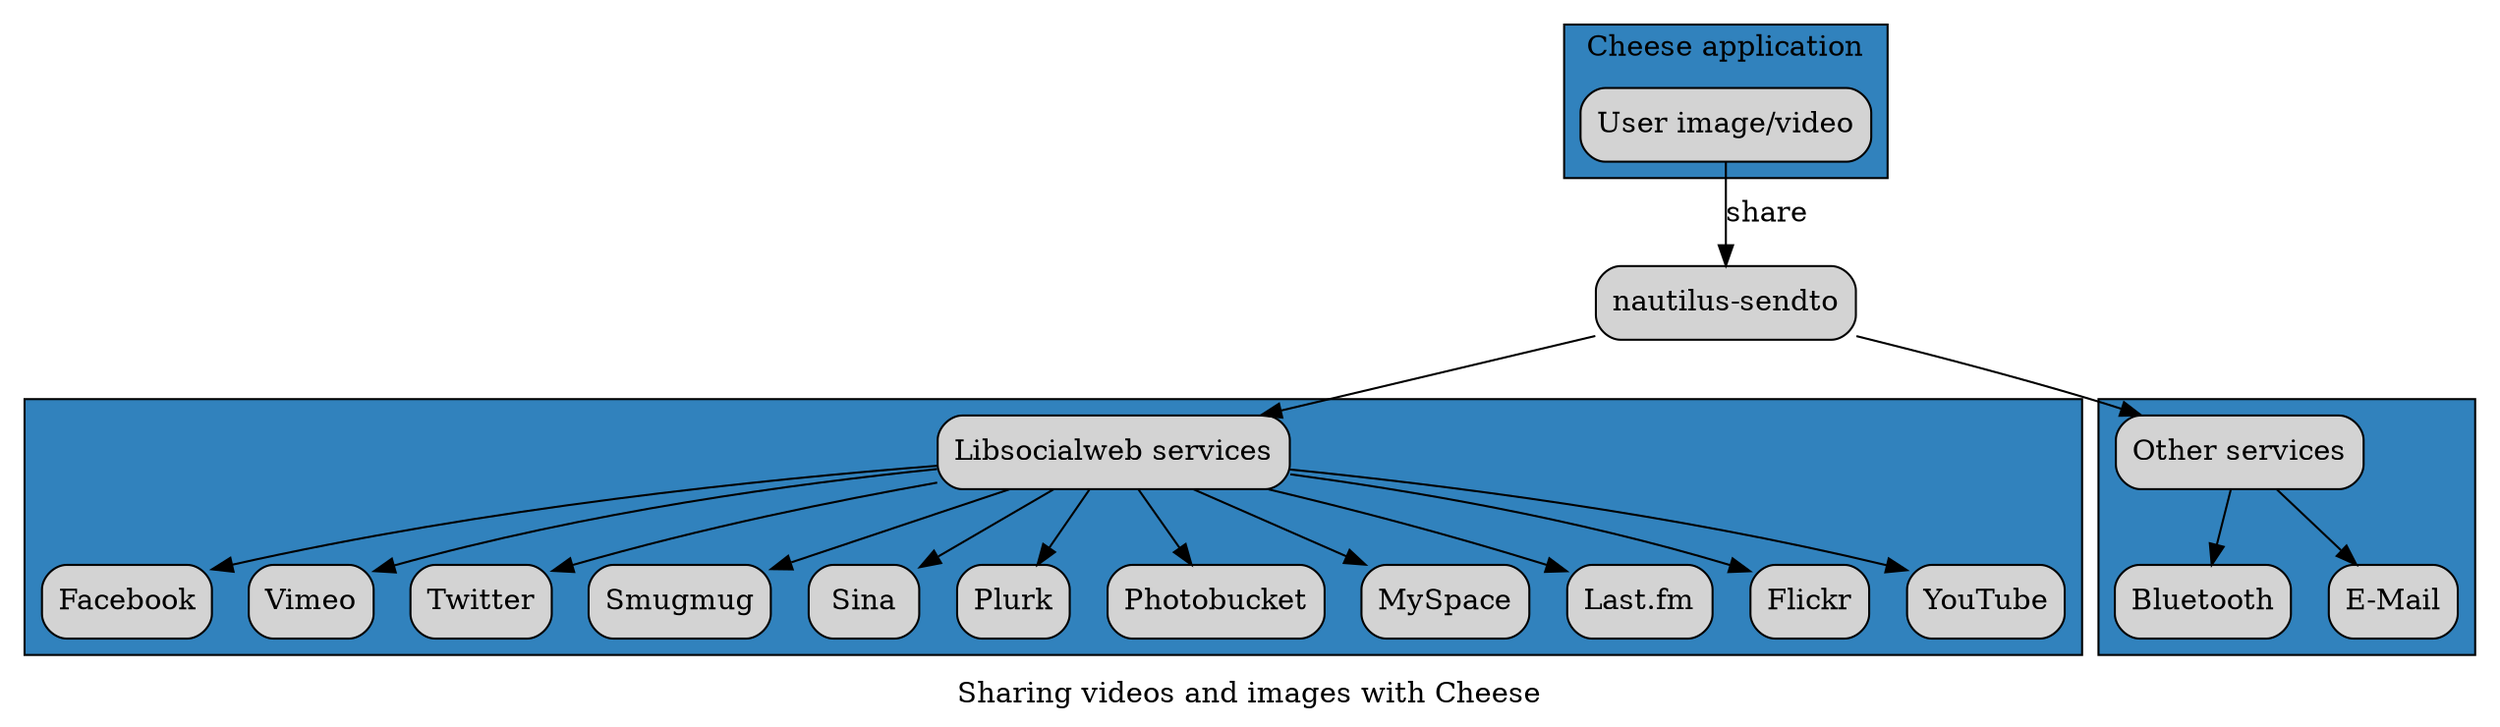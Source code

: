 digraph Cheese_Sharing_Objects
{
  colorscheme="blues5";
  node [shape="box" style="filled,rounded"];

  subgraph cluster_cheese_application
  {
      label="Cheese application";
      style="filled";
      fillcolor="4";

      cheese_object     [label="User image/video"];
  }

  nautilus_sendto [label="nautilus-sendto"];

  subgraph cluster_libsocialweb_services
  {
      label="";
      style="filled";
      fillcolor="4";


      libsocialweb_services    [label="Libsocialweb services"];
      libsocialweb_FB          [label="Facebook"];
      libsocialweb_Vimeo       [label="Vimeo"];
      libsocialweb_Twitter     [label="Twitter"];
      libsocialweb_Smugmug     [label="Smugmug"];
      libsocialweb_Sina        [label="Sina"];
      libsocialweb_Plurk       [label="Plurk"];
      libsocialweb_Photobucket [label="Photobucket"];
      libsocialweb_MySpace     [label="MySpace"];
      libsocialweb_LastFm      [label="Last.fm"];
      libsocialweb_Flickr      [label="Flickr"];
      libsocialweb_YouTube     [label="YouTube"];

      /* Internal connections */
      libsocialweb_services->libsocialweb_FB
      libsocialweb_services->libsocialweb_Vimeo
      libsocialweb_services->libsocialweb_Twitter
      libsocialweb_services->libsocialweb_Smugmug
      libsocialweb_services->libsocialweb_Sina
      libsocialweb_services->libsocialweb_Plurk
      libsocialweb_services->libsocialweb_Photobucket
      libsocialweb_services->libsocialweb_MySpace
      libsocialweb_services->libsocialweb_LastFm
      libsocialweb_services->libsocialweb_Flickr
      libsocialweb_services->libsocialweb_YouTube 
  }

  subgraph cluster_other_services
  {
      label="";
      style="filled";
      fillcolor="4";

      other_services [label="Other services"];
      bluetooth      [label="Bluetooth"];
      e_mail         [label="E-Mail"];

     /* Internal connections */
     other_services->bluetooth
     other_services->e_mail
  }
  
  /* Connections */
  cheese_object->nautilus_sendto [label="share"];
  nautilus_sendto->libsocialweb_services
  nautilus_sendto->other_services

  graph [label="Sharing videos and images with Cheese" bgcolor="transparent"];
}
